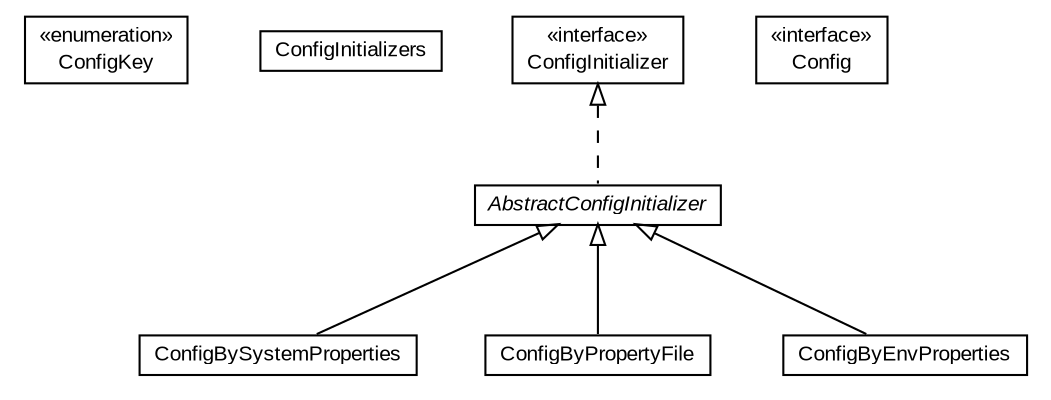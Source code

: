 #!/usr/local/bin/dot
#
# Class diagram 
# Generated by UMLGraph version R5_6-24-gf6e263 (http://www.umlgraph.org/)
#

digraph G {
	edge [fontname="arial",fontsize=10,labelfontname="arial",labelfontsize=10];
	node [fontname="arial",fontsize=10,shape=plaintext];
	nodesep=0.25;
	ranksep=0.5;
	// net.brabenetz.lib.securedproperties.config.ConfigKey
	c0 [label=<<table title="net.brabenetz.lib.securedproperties.config.ConfigKey" border="0" cellborder="1" cellspacing="0" cellpadding="2" port="p" href="./ConfigKey.html">
		<tr><td><table border="0" cellspacing="0" cellpadding="1">
<tr><td align="center" balign="center"> &#171;enumeration&#187; </td></tr>
<tr><td align="center" balign="center"> ConfigKey </td></tr>
		</table></td></tr>
		</table>>, URL="./ConfigKey.html", fontname="arial", fontcolor="black", fontsize=10.0];
	// net.brabenetz.lib.securedproperties.config.ConfigInitializers
	c1 [label=<<table title="net.brabenetz.lib.securedproperties.config.ConfigInitializers" border="0" cellborder="1" cellspacing="0" cellpadding="2" port="p" href="./ConfigInitializers.html">
		<tr><td><table border="0" cellspacing="0" cellpadding="1">
<tr><td align="center" balign="center"> ConfigInitializers </td></tr>
		</table></td></tr>
		</table>>, URL="./ConfigInitializers.html", fontname="arial", fontcolor="black", fontsize=10.0];
	// net.brabenetz.lib.securedproperties.config.ConfigInitializer
	c2 [label=<<table title="net.brabenetz.lib.securedproperties.config.ConfigInitializer" border="0" cellborder="1" cellspacing="0" cellpadding="2" port="p" href="./ConfigInitializer.html">
		<tr><td><table border="0" cellspacing="0" cellpadding="1">
<tr><td align="center" balign="center"> &#171;interface&#187; </td></tr>
<tr><td align="center" balign="center"> ConfigInitializer </td></tr>
		</table></td></tr>
		</table>>, URL="./ConfigInitializer.html", fontname="arial", fontcolor="black", fontsize=10.0];
	// net.brabenetz.lib.securedproperties.config.ConfigBySystemProperties
	c3 [label=<<table title="net.brabenetz.lib.securedproperties.config.ConfigBySystemProperties" border="0" cellborder="1" cellspacing="0" cellpadding="2" port="p" href="./ConfigBySystemProperties.html">
		<tr><td><table border="0" cellspacing="0" cellpadding="1">
<tr><td align="center" balign="center"> ConfigBySystemProperties </td></tr>
		</table></td></tr>
		</table>>, URL="./ConfigBySystemProperties.html", fontname="arial", fontcolor="black", fontsize=10.0];
	// net.brabenetz.lib.securedproperties.config.ConfigByPropertyFile
	c4 [label=<<table title="net.brabenetz.lib.securedproperties.config.ConfigByPropertyFile" border="0" cellborder="1" cellspacing="0" cellpadding="2" port="p" href="./ConfigByPropertyFile.html">
		<tr><td><table border="0" cellspacing="0" cellpadding="1">
<tr><td align="center" balign="center"> ConfigByPropertyFile </td></tr>
		</table></td></tr>
		</table>>, URL="./ConfigByPropertyFile.html", fontname="arial", fontcolor="black", fontsize=10.0];
	// net.brabenetz.lib.securedproperties.config.ConfigByEnvProperties
	c5 [label=<<table title="net.brabenetz.lib.securedproperties.config.ConfigByEnvProperties" border="0" cellborder="1" cellspacing="0" cellpadding="2" port="p" href="./ConfigByEnvProperties.html">
		<tr><td><table border="0" cellspacing="0" cellpadding="1">
<tr><td align="center" balign="center"> ConfigByEnvProperties </td></tr>
		</table></td></tr>
		</table>>, URL="./ConfigByEnvProperties.html", fontname="arial", fontcolor="black", fontsize=10.0];
	// net.brabenetz.lib.securedproperties.config.Config
	c6 [label=<<table title="net.brabenetz.lib.securedproperties.config.Config" border="0" cellborder="1" cellspacing="0" cellpadding="2" port="p" href="./Config.html">
		<tr><td><table border="0" cellspacing="0" cellpadding="1">
<tr><td align="center" balign="center"> &#171;interface&#187; </td></tr>
<tr><td align="center" balign="center"> Config </td></tr>
		</table></td></tr>
		</table>>, URL="./Config.html", fontname="arial", fontcolor="black", fontsize=10.0];
	// net.brabenetz.lib.securedproperties.config.AbstractConfigInitializer
	c7 [label=<<table title="net.brabenetz.lib.securedproperties.config.AbstractConfigInitializer" border="0" cellborder="1" cellspacing="0" cellpadding="2" port="p" href="./AbstractConfigInitializer.html">
		<tr><td><table border="0" cellspacing="0" cellpadding="1">
<tr><td align="center" balign="center"><font face="arial italic"> AbstractConfigInitializer </font></td></tr>
		</table></td></tr>
		</table>>, URL="./AbstractConfigInitializer.html", fontname="arial", fontcolor="black", fontsize=10.0];
	//net.brabenetz.lib.securedproperties.config.ConfigBySystemProperties extends net.brabenetz.lib.securedproperties.config.AbstractConfigInitializer
	c7:p -> c3:p [dir=back,arrowtail=empty];
	//net.brabenetz.lib.securedproperties.config.ConfigByPropertyFile extends net.brabenetz.lib.securedproperties.config.AbstractConfigInitializer
	c7:p -> c4:p [dir=back,arrowtail=empty];
	//net.brabenetz.lib.securedproperties.config.ConfigByEnvProperties extends net.brabenetz.lib.securedproperties.config.AbstractConfigInitializer
	c7:p -> c5:p [dir=back,arrowtail=empty];
	//net.brabenetz.lib.securedproperties.config.AbstractConfigInitializer implements net.brabenetz.lib.securedproperties.config.ConfigInitializer
	c2:p -> c7:p [dir=back,arrowtail=empty,style=dashed];
}

